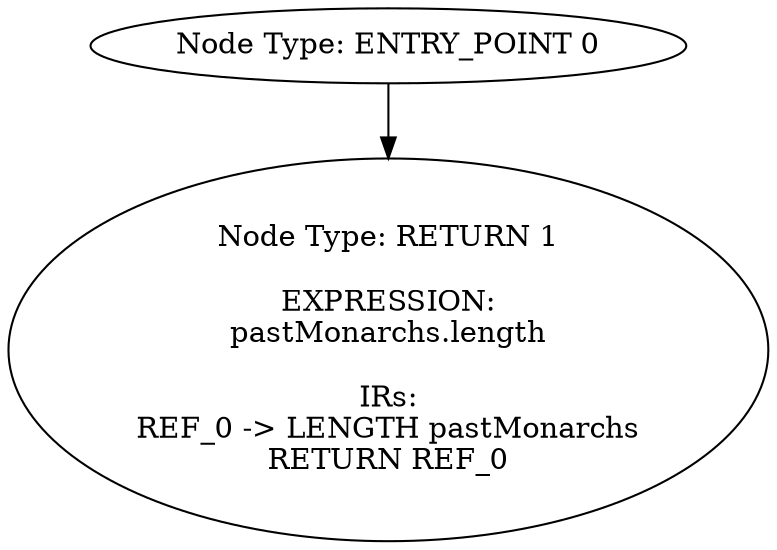 digraph{
0[label="Node Type: ENTRY_POINT 0
"];
0->1;
1[label="Node Type: RETURN 1

EXPRESSION:
pastMonarchs.length

IRs:
REF_0 -> LENGTH pastMonarchs
RETURN REF_0"];
}
